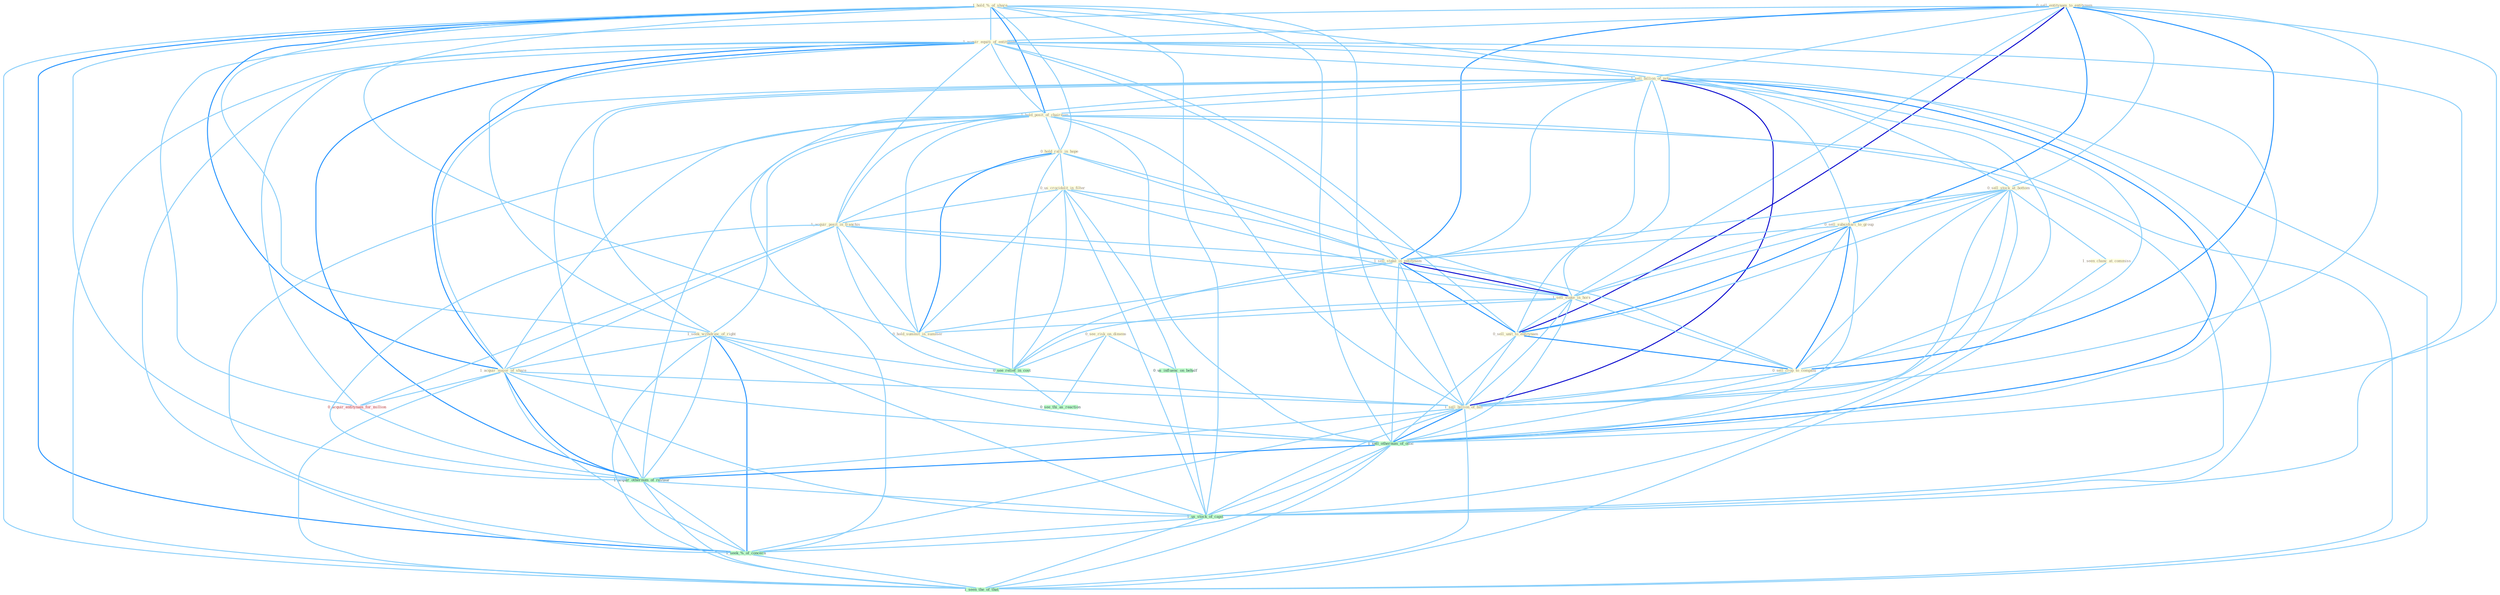 Graph G{ 
    node
    [shape=polygon,style=filled,width=.5,height=.06,color="#BDFCC9",fixedsize=true,fontsize=4,
    fontcolor="#2f4f4f"];
    {node
    [color="#ffffe0", fontcolor="#8b7d6b"] "0_see_risk_on_dimens " "0_sell_entitynam_to_entitynam " "1_hold_%_of_share " "1_acquir_equiti_of_entitynam " "1_sell_billion_of_note " "1_hold_posit_of_chairman " "0_hold_ralli_in_hope " "0_us_crocidolit_in_filter " "0_sell_stock_at_bottom " "0_sell_subsidiari_to_group " "1_seek_withdraw_of_right " "1_acquir_posit_in_franchis " "1_sell_stake_in_entitynam " "1_sell_stake_in_hors " "1_acquir_major_of_share " "0_sell_unit_to_entitynam " "1_seen_chanc_at_commiss " "0_sell_crop_to_compani " "1_sell_billion_of_bill " "0_hold_summit_in_summer "}
{node [color="#fff0f5", fontcolor="#b22222"] "0_acquir_entitynam_for_million "}
edge [color="#B0E2FF"];

	"0_see_risk_on_dimens " -- "0_us_influenc_on_behalf " [w="1", color="#87cefa" ];
	"0_see_risk_on_dimens " -- "0_see_relief_in_cost " [w="1", color="#87cefa" ];
	"0_see_risk_on_dimens " -- "0_see_thi_as_reaction " [w="1", color="#87cefa" ];
	"0_sell_entitynam_to_entitynam " -- "1_acquir_equiti_of_entitynam " [w="1", color="#87cefa" ];
	"0_sell_entitynam_to_entitynam " -- "1_sell_billion_of_note " [w="1", color="#87cefa" ];
	"0_sell_entitynam_to_entitynam " -- "0_sell_stock_at_bottom " [w="1", color="#87cefa" ];
	"0_sell_entitynam_to_entitynam " -- "0_sell_subsidiari_to_group " [w="2", color="#1e90ff" , len=0.8];
	"0_sell_entitynam_to_entitynam " -- "1_sell_stake_in_entitynam " [w="2", color="#1e90ff" , len=0.8];
	"0_sell_entitynam_to_entitynam " -- "1_sell_stake_in_hors " [w="1", color="#87cefa" ];
	"0_sell_entitynam_to_entitynam " -- "0_sell_unit_to_entitynam " [w="3", color="#0000cd" , len=0.6];
	"0_sell_entitynam_to_entitynam " -- "0_sell_crop_to_compani " [w="2", color="#1e90ff" , len=0.8];
	"0_sell_entitynam_to_entitynam " -- "1_sell_billion_of_bill " [w="1", color="#87cefa" ];
	"0_sell_entitynam_to_entitynam " -- "0_acquir_entitynam_for_million " [w="1", color="#87cefa" ];
	"0_sell_entitynam_to_entitynam " -- "1_sell_othernum_of_offic " [w="1", color="#87cefa" ];
	"1_hold_%_of_share " -- "1_acquir_equiti_of_entitynam " [w="1", color="#87cefa" ];
	"1_hold_%_of_share " -- "1_sell_billion_of_note " [w="1", color="#87cefa" ];
	"1_hold_%_of_share " -- "1_hold_posit_of_chairman " [w="2", color="#1e90ff" , len=0.8];
	"1_hold_%_of_share " -- "0_hold_ralli_in_hope " [w="1", color="#87cefa" ];
	"1_hold_%_of_share " -- "1_seek_withdraw_of_right " [w="1", color="#87cefa" ];
	"1_hold_%_of_share " -- "1_acquir_major_of_share " [w="2", color="#1e90ff" , len=0.8];
	"1_hold_%_of_share " -- "1_sell_billion_of_bill " [w="1", color="#87cefa" ];
	"1_hold_%_of_share " -- "0_hold_summit_in_summer " [w="1", color="#87cefa" ];
	"1_hold_%_of_share " -- "1_sell_othernum_of_offic " [w="1", color="#87cefa" ];
	"1_hold_%_of_share " -- "1_acquir_othernum_of_restaur " [w="1", color="#87cefa" ];
	"1_hold_%_of_share " -- "1_us_stock_of_capit " [w="1", color="#87cefa" ];
	"1_hold_%_of_share " -- "1_seek_%_of_concern " [w="2", color="#1e90ff" , len=0.8];
	"1_hold_%_of_share " -- "1_seen_the_of_that " [w="1", color="#87cefa" ];
	"1_acquir_equiti_of_entitynam " -- "1_sell_billion_of_note " [w="1", color="#87cefa" ];
	"1_acquir_equiti_of_entitynam " -- "1_hold_posit_of_chairman " [w="1", color="#87cefa" ];
	"1_acquir_equiti_of_entitynam " -- "1_seek_withdraw_of_right " [w="1", color="#87cefa" ];
	"1_acquir_equiti_of_entitynam " -- "1_acquir_posit_in_franchis " [w="1", color="#87cefa" ];
	"1_acquir_equiti_of_entitynam " -- "1_sell_stake_in_entitynam " [w="1", color="#87cefa" ];
	"1_acquir_equiti_of_entitynam " -- "1_acquir_major_of_share " [w="2", color="#1e90ff" , len=0.8];
	"1_acquir_equiti_of_entitynam " -- "0_sell_unit_to_entitynam " [w="1", color="#87cefa" ];
	"1_acquir_equiti_of_entitynam " -- "1_sell_billion_of_bill " [w="1", color="#87cefa" ];
	"1_acquir_equiti_of_entitynam " -- "0_acquir_entitynam_for_million " [w="1", color="#87cefa" ];
	"1_acquir_equiti_of_entitynam " -- "1_sell_othernum_of_offic " [w="1", color="#87cefa" ];
	"1_acquir_equiti_of_entitynam " -- "1_acquir_othernum_of_restaur " [w="2", color="#1e90ff" , len=0.8];
	"1_acquir_equiti_of_entitynam " -- "1_us_stock_of_capit " [w="1", color="#87cefa" ];
	"1_acquir_equiti_of_entitynam " -- "1_seek_%_of_concern " [w="1", color="#87cefa" ];
	"1_acquir_equiti_of_entitynam " -- "1_seen_the_of_that " [w="1", color="#87cefa" ];
	"1_sell_billion_of_note " -- "1_hold_posit_of_chairman " [w="1", color="#87cefa" ];
	"1_sell_billion_of_note " -- "0_sell_stock_at_bottom " [w="1", color="#87cefa" ];
	"1_sell_billion_of_note " -- "0_sell_subsidiari_to_group " [w="1", color="#87cefa" ];
	"1_sell_billion_of_note " -- "1_seek_withdraw_of_right " [w="1", color="#87cefa" ];
	"1_sell_billion_of_note " -- "1_sell_stake_in_entitynam " [w="1", color="#87cefa" ];
	"1_sell_billion_of_note " -- "1_sell_stake_in_hors " [w="1", color="#87cefa" ];
	"1_sell_billion_of_note " -- "1_acquir_major_of_share " [w="1", color="#87cefa" ];
	"1_sell_billion_of_note " -- "0_sell_unit_to_entitynam " [w="1", color="#87cefa" ];
	"1_sell_billion_of_note " -- "0_sell_crop_to_compani " [w="1", color="#87cefa" ];
	"1_sell_billion_of_note " -- "1_sell_billion_of_bill " [w="3", color="#0000cd" , len=0.6];
	"1_sell_billion_of_note " -- "1_sell_othernum_of_offic " [w="2", color="#1e90ff" , len=0.8];
	"1_sell_billion_of_note " -- "1_acquir_othernum_of_restaur " [w="1", color="#87cefa" ];
	"1_sell_billion_of_note " -- "1_us_stock_of_capit " [w="1", color="#87cefa" ];
	"1_sell_billion_of_note " -- "1_seek_%_of_concern " [w="1", color="#87cefa" ];
	"1_sell_billion_of_note " -- "1_seen_the_of_that " [w="1", color="#87cefa" ];
	"1_hold_posit_of_chairman " -- "0_hold_ralli_in_hope " [w="1", color="#87cefa" ];
	"1_hold_posit_of_chairman " -- "1_seek_withdraw_of_right " [w="1", color="#87cefa" ];
	"1_hold_posit_of_chairman " -- "1_acquir_posit_in_franchis " [w="1", color="#87cefa" ];
	"1_hold_posit_of_chairman " -- "1_acquir_major_of_share " [w="1", color="#87cefa" ];
	"1_hold_posit_of_chairman " -- "1_sell_billion_of_bill " [w="1", color="#87cefa" ];
	"1_hold_posit_of_chairman " -- "0_hold_summit_in_summer " [w="1", color="#87cefa" ];
	"1_hold_posit_of_chairman " -- "1_sell_othernum_of_offic " [w="1", color="#87cefa" ];
	"1_hold_posit_of_chairman " -- "1_acquir_othernum_of_restaur " [w="1", color="#87cefa" ];
	"1_hold_posit_of_chairman " -- "1_us_stock_of_capit " [w="1", color="#87cefa" ];
	"1_hold_posit_of_chairman " -- "1_seek_%_of_concern " [w="1", color="#87cefa" ];
	"1_hold_posit_of_chairman " -- "1_seen_the_of_that " [w="1", color="#87cefa" ];
	"0_hold_ralli_in_hope " -- "0_us_crocidolit_in_filter " [w="1", color="#87cefa" ];
	"0_hold_ralli_in_hope " -- "1_acquir_posit_in_franchis " [w="1", color="#87cefa" ];
	"0_hold_ralli_in_hope " -- "1_sell_stake_in_entitynam " [w="1", color="#87cefa" ];
	"0_hold_ralli_in_hope " -- "1_sell_stake_in_hors " [w="1", color="#87cefa" ];
	"0_hold_ralli_in_hope " -- "0_hold_summit_in_summer " [w="2", color="#1e90ff" , len=0.8];
	"0_hold_ralli_in_hope " -- "0_see_relief_in_cost " [w="1", color="#87cefa" ];
	"0_us_crocidolit_in_filter " -- "1_acquir_posit_in_franchis " [w="1", color="#87cefa" ];
	"0_us_crocidolit_in_filter " -- "1_sell_stake_in_entitynam " [w="1", color="#87cefa" ];
	"0_us_crocidolit_in_filter " -- "1_sell_stake_in_hors " [w="1", color="#87cefa" ];
	"0_us_crocidolit_in_filter " -- "0_hold_summit_in_summer " [w="1", color="#87cefa" ];
	"0_us_crocidolit_in_filter " -- "0_us_influenc_on_behalf " [w="1", color="#87cefa" ];
	"0_us_crocidolit_in_filter " -- "0_see_relief_in_cost " [w="1", color="#87cefa" ];
	"0_us_crocidolit_in_filter " -- "1_us_stock_of_capit " [w="1", color="#87cefa" ];
	"0_sell_stock_at_bottom " -- "0_sell_subsidiari_to_group " [w="1", color="#87cefa" ];
	"0_sell_stock_at_bottom " -- "1_sell_stake_in_entitynam " [w="1", color="#87cefa" ];
	"0_sell_stock_at_bottom " -- "1_sell_stake_in_hors " [w="1", color="#87cefa" ];
	"0_sell_stock_at_bottom " -- "0_sell_unit_to_entitynam " [w="1", color="#87cefa" ];
	"0_sell_stock_at_bottom " -- "1_seen_chanc_at_commiss " [w="1", color="#87cefa" ];
	"0_sell_stock_at_bottom " -- "0_sell_crop_to_compani " [w="1", color="#87cefa" ];
	"0_sell_stock_at_bottom " -- "1_sell_billion_of_bill " [w="1", color="#87cefa" ];
	"0_sell_stock_at_bottom " -- "1_sell_othernum_of_offic " [w="1", color="#87cefa" ];
	"0_sell_stock_at_bottom " -- "1_us_stock_of_capit " [w="1", color="#87cefa" ];
	"0_sell_subsidiari_to_group " -- "1_sell_stake_in_entitynam " [w="1", color="#87cefa" ];
	"0_sell_subsidiari_to_group " -- "1_sell_stake_in_hors " [w="1", color="#87cefa" ];
	"0_sell_subsidiari_to_group " -- "0_sell_unit_to_entitynam " [w="2", color="#1e90ff" , len=0.8];
	"0_sell_subsidiari_to_group " -- "0_sell_crop_to_compani " [w="2", color="#1e90ff" , len=0.8];
	"0_sell_subsidiari_to_group " -- "1_sell_billion_of_bill " [w="1", color="#87cefa" ];
	"0_sell_subsidiari_to_group " -- "1_sell_othernum_of_offic " [w="1", color="#87cefa" ];
	"1_seek_withdraw_of_right " -- "1_acquir_major_of_share " [w="1", color="#87cefa" ];
	"1_seek_withdraw_of_right " -- "1_sell_billion_of_bill " [w="1", color="#87cefa" ];
	"1_seek_withdraw_of_right " -- "1_sell_othernum_of_offic " [w="1", color="#87cefa" ];
	"1_seek_withdraw_of_right " -- "1_acquir_othernum_of_restaur " [w="1", color="#87cefa" ];
	"1_seek_withdraw_of_right " -- "1_us_stock_of_capit " [w="1", color="#87cefa" ];
	"1_seek_withdraw_of_right " -- "1_seek_%_of_concern " [w="2", color="#1e90ff" , len=0.8];
	"1_seek_withdraw_of_right " -- "1_seen_the_of_that " [w="1", color="#87cefa" ];
	"1_acquir_posit_in_franchis " -- "1_sell_stake_in_entitynam " [w="1", color="#87cefa" ];
	"1_acquir_posit_in_franchis " -- "1_sell_stake_in_hors " [w="1", color="#87cefa" ];
	"1_acquir_posit_in_franchis " -- "1_acquir_major_of_share " [w="1", color="#87cefa" ];
	"1_acquir_posit_in_franchis " -- "0_hold_summit_in_summer " [w="1", color="#87cefa" ];
	"1_acquir_posit_in_franchis " -- "0_acquir_entitynam_for_million " [w="1", color="#87cefa" ];
	"1_acquir_posit_in_franchis " -- "0_see_relief_in_cost " [w="1", color="#87cefa" ];
	"1_acquir_posit_in_franchis " -- "1_acquir_othernum_of_restaur " [w="1", color="#87cefa" ];
	"1_sell_stake_in_entitynam " -- "1_sell_stake_in_hors " [w="3", color="#0000cd" , len=0.6];
	"1_sell_stake_in_entitynam " -- "0_sell_unit_to_entitynam " [w="2", color="#1e90ff" , len=0.8];
	"1_sell_stake_in_entitynam " -- "0_sell_crop_to_compani " [w="1", color="#87cefa" ];
	"1_sell_stake_in_entitynam " -- "1_sell_billion_of_bill " [w="1", color="#87cefa" ];
	"1_sell_stake_in_entitynam " -- "0_hold_summit_in_summer " [w="1", color="#87cefa" ];
	"1_sell_stake_in_entitynam " -- "1_sell_othernum_of_offic " [w="1", color="#87cefa" ];
	"1_sell_stake_in_entitynam " -- "0_see_relief_in_cost " [w="1", color="#87cefa" ];
	"1_sell_stake_in_hors " -- "0_sell_unit_to_entitynam " [w="1", color="#87cefa" ];
	"1_sell_stake_in_hors " -- "0_sell_crop_to_compani " [w="1", color="#87cefa" ];
	"1_sell_stake_in_hors " -- "1_sell_billion_of_bill " [w="1", color="#87cefa" ];
	"1_sell_stake_in_hors " -- "0_hold_summit_in_summer " [w="1", color="#87cefa" ];
	"1_sell_stake_in_hors " -- "1_sell_othernum_of_offic " [w="1", color="#87cefa" ];
	"1_sell_stake_in_hors " -- "0_see_relief_in_cost " [w="1", color="#87cefa" ];
	"1_acquir_major_of_share " -- "1_sell_billion_of_bill " [w="1", color="#87cefa" ];
	"1_acquir_major_of_share " -- "0_acquir_entitynam_for_million " [w="1", color="#87cefa" ];
	"1_acquir_major_of_share " -- "1_sell_othernum_of_offic " [w="1", color="#87cefa" ];
	"1_acquir_major_of_share " -- "1_acquir_othernum_of_restaur " [w="2", color="#1e90ff" , len=0.8];
	"1_acquir_major_of_share " -- "1_us_stock_of_capit " [w="1", color="#87cefa" ];
	"1_acquir_major_of_share " -- "1_seek_%_of_concern " [w="1", color="#87cefa" ];
	"1_acquir_major_of_share " -- "1_seen_the_of_that " [w="1", color="#87cefa" ];
	"0_sell_unit_to_entitynam " -- "0_sell_crop_to_compani " [w="2", color="#1e90ff" , len=0.8];
	"0_sell_unit_to_entitynam " -- "1_sell_billion_of_bill " [w="1", color="#87cefa" ];
	"0_sell_unit_to_entitynam " -- "1_sell_othernum_of_offic " [w="1", color="#87cefa" ];
	"1_seen_chanc_at_commiss " -- "1_seen_the_of_that " [w="1", color="#87cefa" ];
	"0_sell_crop_to_compani " -- "1_sell_billion_of_bill " [w="1", color="#87cefa" ];
	"0_sell_crop_to_compani " -- "1_sell_othernum_of_offic " [w="1", color="#87cefa" ];
	"1_sell_billion_of_bill " -- "1_sell_othernum_of_offic " [w="2", color="#1e90ff" , len=0.8];
	"1_sell_billion_of_bill " -- "1_acquir_othernum_of_restaur " [w="1", color="#87cefa" ];
	"1_sell_billion_of_bill " -- "1_us_stock_of_capit " [w="1", color="#87cefa" ];
	"1_sell_billion_of_bill " -- "1_seek_%_of_concern " [w="1", color="#87cefa" ];
	"1_sell_billion_of_bill " -- "1_seen_the_of_that " [w="1", color="#87cefa" ];
	"0_hold_summit_in_summer " -- "0_see_relief_in_cost " [w="1", color="#87cefa" ];
	"0_acquir_entitynam_for_million " -- "1_acquir_othernum_of_restaur " [w="1", color="#87cefa" ];
	"1_sell_othernum_of_offic " -- "1_acquir_othernum_of_restaur " [w="2", color="#1e90ff" , len=0.8];
	"1_sell_othernum_of_offic " -- "1_us_stock_of_capit " [w="1", color="#87cefa" ];
	"1_sell_othernum_of_offic " -- "1_seek_%_of_concern " [w="1", color="#87cefa" ];
	"1_sell_othernum_of_offic " -- "1_seen_the_of_that " [w="1", color="#87cefa" ];
	"0_us_influenc_on_behalf " -- "1_us_stock_of_capit " [w="1", color="#87cefa" ];
	"0_see_relief_in_cost " -- "0_see_thi_as_reaction " [w="1", color="#87cefa" ];
	"1_acquir_othernum_of_restaur " -- "1_us_stock_of_capit " [w="1", color="#87cefa" ];
	"1_acquir_othernum_of_restaur " -- "1_seek_%_of_concern " [w="1", color="#87cefa" ];
	"1_acquir_othernum_of_restaur " -- "1_seen_the_of_that " [w="1", color="#87cefa" ];
	"1_us_stock_of_capit " -- "1_seek_%_of_concern " [w="1", color="#87cefa" ];
	"1_us_stock_of_capit " -- "1_seen_the_of_that " [w="1", color="#87cefa" ];
	"1_seek_%_of_concern " -- "1_seen_the_of_that " [w="1", color="#87cefa" ];
}